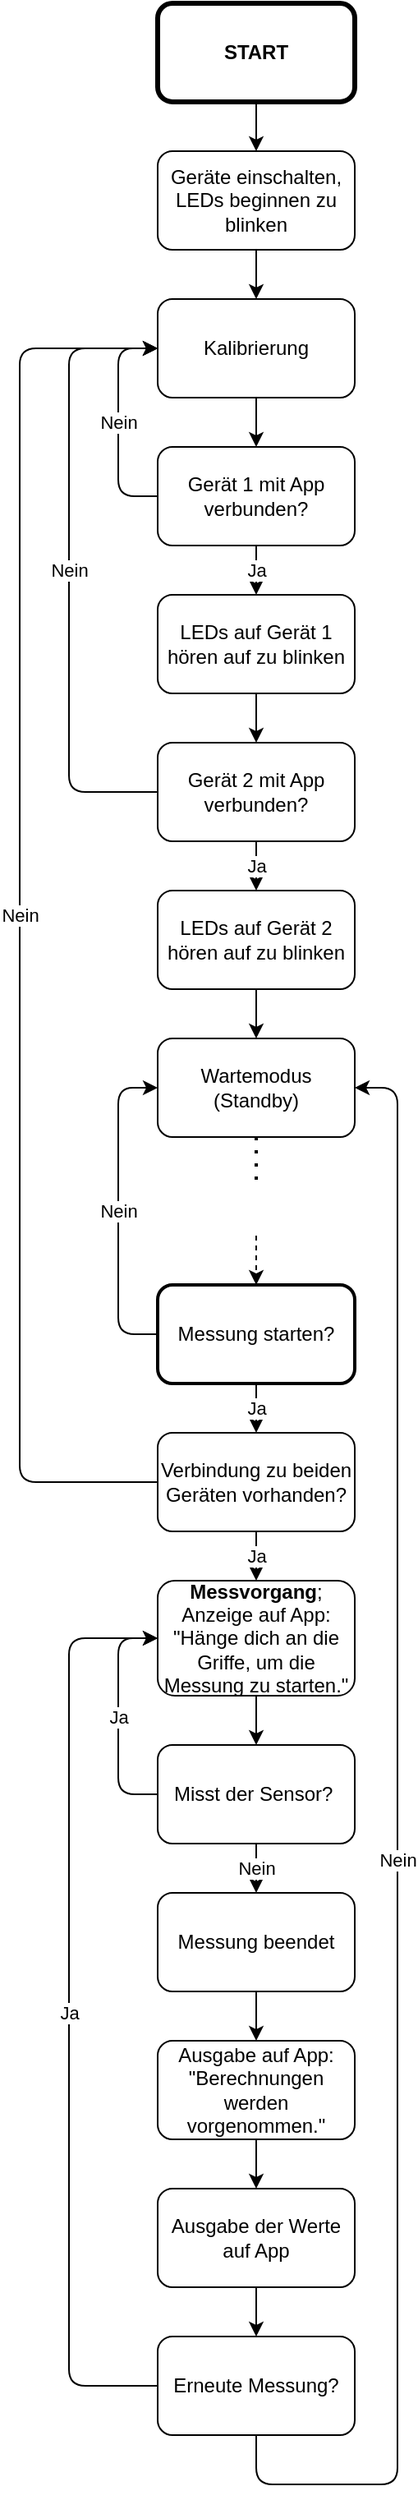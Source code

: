 <mxfile version="14.1.2" type="github">
  <diagram id="u70vDHpy1bNDIQnU0l4g" name="Page-1">
    <mxGraphModel dx="1157" dy="658" grid="1" gridSize="10" guides="1" tooltips="1" connect="1" arrows="1" fold="1" page="1" pageScale="1" pageWidth="827" pageHeight="1169" math="0" shadow="0">
      <root>
        <mxCell id="0" />
        <mxCell id="1" parent="0" />
        <mxCell id="IpWgFy5anoYlp_P7QClt-3" style="edgeStyle=orthogonalEdgeStyle;rounded=0;orthogonalLoop=1;jettySize=auto;html=1;exitX=0.5;exitY=1;exitDx=0;exitDy=0;entryX=0.5;entryY=0;entryDx=0;entryDy=0;" edge="1" parent="1" source="IpWgFy5anoYlp_P7QClt-1" target="IpWgFy5anoYlp_P7QClt-2">
          <mxGeometry relative="1" as="geometry" />
        </mxCell>
        <mxCell id="IpWgFy5anoYlp_P7QClt-1" value="START" style="rounded=1;whiteSpace=wrap;html=1;fontStyle=1;strokeWidth=3;" vertex="1" parent="1">
          <mxGeometry x="114" y="80" width="120" height="60" as="geometry" />
        </mxCell>
        <mxCell id="IpWgFy5anoYlp_P7QClt-6" style="edgeStyle=orthogonalEdgeStyle;rounded=0;orthogonalLoop=1;jettySize=auto;html=1;exitX=0.5;exitY=1;exitDx=0;exitDy=0;entryX=0.5;entryY=0;entryDx=0;entryDy=0;" edge="1" parent="1" source="IpWgFy5anoYlp_P7QClt-2">
          <mxGeometry relative="1" as="geometry">
            <mxPoint x="174" y="260" as="targetPoint" />
          </mxGeometry>
        </mxCell>
        <mxCell id="IpWgFy5anoYlp_P7QClt-2" value="Geräte einschalten, LEDs beginnen zu blinken" style="rounded=1;whiteSpace=wrap;html=1;" vertex="1" parent="1">
          <mxGeometry x="114" y="170" width="120" height="60" as="geometry" />
        </mxCell>
        <mxCell id="IpWgFy5anoYlp_P7QClt-28" value="Nein" style="edgeStyle=orthogonalEdgeStyle;rounded=1;orthogonalLoop=1;jettySize=auto;html=1;exitX=0;exitY=0.5;exitDx=0;exitDy=0;entryX=0;entryY=0.5;entryDx=0;entryDy=0;" edge="1" parent="1" source="IpWgFy5anoYlp_P7QClt-8" target="IpWgFy5anoYlp_P7QClt-9">
          <mxGeometry relative="1" as="geometry">
            <Array as="points">
              <mxPoint x="90" y="380" />
              <mxPoint x="90" y="290" />
            </Array>
          </mxGeometry>
        </mxCell>
        <mxCell id="IpWgFy5anoYlp_P7QClt-67" value="Ja" style="edgeStyle=orthogonalEdgeStyle;rounded=1;orthogonalLoop=1;jettySize=auto;html=1;exitX=0.5;exitY=1;exitDx=0;exitDy=0;entryX=0.5;entryY=0;entryDx=0;entryDy=0;" edge="1" parent="1" source="IpWgFy5anoYlp_P7QClt-8" target="IpWgFy5anoYlp_P7QClt-66">
          <mxGeometry relative="1" as="geometry" />
        </mxCell>
        <mxCell id="IpWgFy5anoYlp_P7QClt-8" value="Gerät 1 mit App verbunden?" style="rounded=1;whiteSpace=wrap;html=1;" vertex="1" parent="1">
          <mxGeometry x="114" y="350" width="120" height="60" as="geometry" />
        </mxCell>
        <mxCell id="IpWgFy5anoYlp_P7QClt-10" style="edgeStyle=orthogonalEdgeStyle;rounded=0;orthogonalLoop=1;jettySize=auto;html=1;exitX=0.5;exitY=1;exitDx=0;exitDy=0;entryX=0.5;entryY=0;entryDx=0;entryDy=0;" edge="1" parent="1" source="IpWgFy5anoYlp_P7QClt-9" target="IpWgFy5anoYlp_P7QClt-8">
          <mxGeometry relative="1" as="geometry" />
        </mxCell>
        <mxCell id="IpWgFy5anoYlp_P7QClt-9" value="Kalibrierung" style="rounded=1;whiteSpace=wrap;html=1;" vertex="1" parent="1">
          <mxGeometry x="114" y="260" width="120" height="60" as="geometry" />
        </mxCell>
        <mxCell id="IpWgFy5anoYlp_P7QClt-71" value="Ja" style="edgeStyle=orthogonalEdgeStyle;rounded=1;orthogonalLoop=1;jettySize=auto;html=1;exitX=0.5;exitY=1;exitDx=0;exitDy=0;entryX=0.5;entryY=0;entryDx=0;entryDy=0;" edge="1" parent="1" source="IpWgFy5anoYlp_P7QClt-11" target="IpWgFy5anoYlp_P7QClt-69">
          <mxGeometry relative="1" as="geometry" />
        </mxCell>
        <mxCell id="IpWgFy5anoYlp_P7QClt-74" value="Nein" style="edgeStyle=orthogonalEdgeStyle;rounded=1;orthogonalLoop=1;jettySize=auto;html=1;exitX=0;exitY=0.5;exitDx=0;exitDy=0;entryX=0;entryY=0.5;entryDx=0;entryDy=0;" edge="1" parent="1" source="IpWgFy5anoYlp_P7QClt-11" target="IpWgFy5anoYlp_P7QClt-9">
          <mxGeometry relative="1" as="geometry">
            <Array as="points">
              <mxPoint x="60" y="560" />
              <mxPoint x="60" y="290" />
            </Array>
          </mxGeometry>
        </mxCell>
        <mxCell id="IpWgFy5anoYlp_P7QClt-11" value="Gerät 2 mit App verbunden?" style="rounded=1;whiteSpace=wrap;html=1;" vertex="1" parent="1">
          <mxGeometry x="114" y="530" width="120" height="60" as="geometry" />
        </mxCell>
        <mxCell id="IpWgFy5anoYlp_P7QClt-36" value="Wartemodus (Standby)" style="rounded=1;whiteSpace=wrap;html=1;strokeWidth=1;gradientColor=none;" vertex="1" parent="1">
          <mxGeometry x="114" y="710" width="120" height="60" as="geometry" />
        </mxCell>
        <mxCell id="IpWgFy5anoYlp_P7QClt-54" value="Ja" style="edgeStyle=orthogonalEdgeStyle;rounded=1;orthogonalLoop=1;jettySize=auto;html=1;exitX=0.5;exitY=1;exitDx=0;exitDy=0;entryX=0.5;entryY=0;entryDx=0;entryDy=0;" edge="1" parent="1" source="IpWgFy5anoYlp_P7QClt-44" target="IpWgFy5anoYlp_P7QClt-51">
          <mxGeometry relative="1" as="geometry" />
        </mxCell>
        <mxCell id="IpWgFy5anoYlp_P7QClt-92" value="Nein" style="edgeStyle=orthogonalEdgeStyle;rounded=1;orthogonalLoop=1;jettySize=auto;html=1;exitX=0;exitY=0.5;exitDx=0;exitDy=0;entryX=0;entryY=0.5;entryDx=0;entryDy=0;" edge="1" parent="1" source="IpWgFy5anoYlp_P7QClt-44" target="IpWgFy5anoYlp_P7QClt-36">
          <mxGeometry relative="1" as="geometry">
            <Array as="points">
              <mxPoint x="90" y="890" />
              <mxPoint x="90" y="740" />
            </Array>
          </mxGeometry>
        </mxCell>
        <mxCell id="IpWgFy5anoYlp_P7QClt-44" value="Messung starten?" style="rounded=1;whiteSpace=wrap;html=1;strokeWidth=2;gradientColor=none;" vertex="1" parent="1">
          <mxGeometry x="114" y="860" width="120" height="60" as="geometry" />
        </mxCell>
        <mxCell id="IpWgFy5anoYlp_P7QClt-56" value="Ja" style="edgeStyle=orthogonalEdgeStyle;rounded=1;orthogonalLoop=1;jettySize=auto;html=1;exitX=0.5;exitY=1;exitDx=0;exitDy=0;entryX=0.5;entryY=0;entryDx=0;entryDy=0;" edge="1" parent="1" source="IpWgFy5anoYlp_P7QClt-51" target="IpWgFy5anoYlp_P7QClt-55">
          <mxGeometry relative="1" as="geometry" />
        </mxCell>
        <mxCell id="IpWgFy5anoYlp_P7QClt-93" value="Nein" style="edgeStyle=orthogonalEdgeStyle;rounded=1;orthogonalLoop=1;jettySize=auto;html=1;exitX=0;exitY=0.5;exitDx=0;exitDy=0;entryX=0;entryY=0.5;entryDx=0;entryDy=0;" edge="1" parent="1" source="IpWgFy5anoYlp_P7QClt-51" target="IpWgFy5anoYlp_P7QClt-9">
          <mxGeometry relative="1" as="geometry">
            <Array as="points">
              <mxPoint x="30" y="980" />
              <mxPoint x="30" y="290" />
            </Array>
          </mxGeometry>
        </mxCell>
        <mxCell id="IpWgFy5anoYlp_P7QClt-51" value="Verbindung zu beiden Geräten vorhanden?" style="rounded=1;whiteSpace=wrap;html=1;strokeWidth=1;gradientColor=none;" vertex="1" parent="1">
          <mxGeometry x="114" y="950" width="120" height="60" as="geometry" />
        </mxCell>
        <mxCell id="IpWgFy5anoYlp_P7QClt-76" style="edgeStyle=orthogonalEdgeStyle;rounded=1;orthogonalLoop=1;jettySize=auto;html=1;exitX=0.5;exitY=1;exitDx=0;exitDy=0;entryX=0.5;entryY=0;entryDx=0;entryDy=0;" edge="1" parent="1" source="IpWgFy5anoYlp_P7QClt-55" target="IpWgFy5anoYlp_P7QClt-75">
          <mxGeometry relative="1" as="geometry" />
        </mxCell>
        <mxCell id="IpWgFy5anoYlp_P7QClt-55" value="&lt;b&gt;Messvorgang&lt;/b&gt;; Anzeige auf App: &quot;Hänge dich an die Griffe, um die Messung zu starten.&quot;" style="rounded=1;whiteSpace=wrap;html=1;strokeWidth=1;gradientColor=none;" vertex="1" parent="1">
          <mxGeometry x="114" y="1040" width="120" height="70" as="geometry" />
        </mxCell>
        <mxCell id="IpWgFy5anoYlp_P7QClt-64" value="" style="endArrow=classic;html=1;dashed=1;entryX=0.5;entryY=0;entryDx=0;entryDy=0;" edge="1" parent="1" target="IpWgFy5anoYlp_P7QClt-44">
          <mxGeometry width="50" height="50" relative="1" as="geometry">
            <mxPoint x="174" y="830" as="sourcePoint" />
            <mxPoint x="264" y="980" as="targetPoint" />
          </mxGeometry>
        </mxCell>
        <mxCell id="IpWgFy5anoYlp_P7QClt-65" value="" style="endArrow=none;dashed=1;html=1;dashPattern=1 3;strokeWidth=2;exitX=0.5;exitY=1;exitDx=0;exitDy=0;" edge="1" parent="1" source="IpWgFy5anoYlp_P7QClt-36">
          <mxGeometry width="50" height="50" relative="1" as="geometry">
            <mxPoint x="420" y="530" as="sourcePoint" />
            <mxPoint x="174" y="800" as="targetPoint" />
          </mxGeometry>
        </mxCell>
        <mxCell id="IpWgFy5anoYlp_P7QClt-68" style="edgeStyle=orthogonalEdgeStyle;rounded=1;orthogonalLoop=1;jettySize=auto;html=1;exitX=0.5;exitY=1;exitDx=0;exitDy=0;entryX=0.5;entryY=0;entryDx=0;entryDy=0;" edge="1" parent="1" source="IpWgFy5anoYlp_P7QClt-66" target="IpWgFy5anoYlp_P7QClt-11">
          <mxGeometry relative="1" as="geometry" />
        </mxCell>
        <mxCell id="IpWgFy5anoYlp_P7QClt-66" value="LEDs auf Gerät 1 hören auf zu blinken" style="rounded=1;whiteSpace=wrap;html=1;strokeWidth=1;gradientColor=none;" vertex="1" parent="1">
          <mxGeometry x="114" y="440" width="120" height="60" as="geometry" />
        </mxCell>
        <mxCell id="IpWgFy5anoYlp_P7QClt-70" style="edgeStyle=orthogonalEdgeStyle;rounded=1;orthogonalLoop=1;jettySize=auto;html=1;exitX=0.5;exitY=1;exitDx=0;exitDy=0;entryX=0.5;entryY=0;entryDx=0;entryDy=0;" edge="1" parent="1" source="IpWgFy5anoYlp_P7QClt-69" target="IpWgFy5anoYlp_P7QClt-36">
          <mxGeometry relative="1" as="geometry">
            <mxPoint x="174" y="710" as="targetPoint" />
          </mxGeometry>
        </mxCell>
        <mxCell id="IpWgFy5anoYlp_P7QClt-69" value="LEDs auf Gerät 2 hören auf zu blinken" style="rounded=1;whiteSpace=wrap;html=1;strokeWidth=1;gradientColor=none;" vertex="1" parent="1">
          <mxGeometry x="114" y="620" width="120" height="60" as="geometry" />
        </mxCell>
        <mxCell id="IpWgFy5anoYlp_P7QClt-77" value="Ja" style="edgeStyle=orthogonalEdgeStyle;rounded=1;orthogonalLoop=1;jettySize=auto;html=1;exitX=0;exitY=0.5;exitDx=0;exitDy=0;entryX=0;entryY=0.5;entryDx=0;entryDy=0;" edge="1" parent="1" source="IpWgFy5anoYlp_P7QClt-75" target="IpWgFy5anoYlp_P7QClt-55">
          <mxGeometry relative="1" as="geometry">
            <Array as="points">
              <mxPoint x="90" y="1170" />
              <mxPoint x="90" y="1075" />
            </Array>
          </mxGeometry>
        </mxCell>
        <mxCell id="IpWgFy5anoYlp_P7QClt-79" value="Nein" style="edgeStyle=orthogonalEdgeStyle;rounded=1;orthogonalLoop=1;jettySize=auto;html=1;exitX=0.5;exitY=1;exitDx=0;exitDy=0;entryX=0.5;entryY=0;entryDx=0;entryDy=0;" edge="1" parent="1" source="IpWgFy5anoYlp_P7QClt-75" target="IpWgFy5anoYlp_P7QClt-78">
          <mxGeometry relative="1" as="geometry" />
        </mxCell>
        <mxCell id="IpWgFy5anoYlp_P7QClt-75" value="Misst der Sensor?&amp;nbsp;" style="rounded=1;whiteSpace=wrap;html=1;strokeWidth=1;gradientColor=none;" vertex="1" parent="1">
          <mxGeometry x="114" y="1140" width="120" height="60" as="geometry" />
        </mxCell>
        <mxCell id="IpWgFy5anoYlp_P7QClt-81" style="edgeStyle=orthogonalEdgeStyle;rounded=1;orthogonalLoop=1;jettySize=auto;html=1;exitX=0.5;exitY=1;exitDx=0;exitDy=0;" edge="1" parent="1" source="IpWgFy5anoYlp_P7QClt-78" target="IpWgFy5anoYlp_P7QClt-80">
          <mxGeometry relative="1" as="geometry" />
        </mxCell>
        <mxCell id="IpWgFy5anoYlp_P7QClt-78" value="Messung beendet" style="rounded=1;whiteSpace=wrap;html=1;strokeWidth=1;gradientColor=none;" vertex="1" parent="1">
          <mxGeometry x="114" y="1230" width="120" height="60" as="geometry" />
        </mxCell>
        <mxCell id="IpWgFy5anoYlp_P7QClt-83" style="edgeStyle=orthogonalEdgeStyle;rounded=1;orthogonalLoop=1;jettySize=auto;html=1;exitX=0.5;exitY=1;exitDx=0;exitDy=0;entryX=0.5;entryY=0;entryDx=0;entryDy=0;" edge="1" parent="1" source="IpWgFy5anoYlp_P7QClt-80" target="IpWgFy5anoYlp_P7QClt-82">
          <mxGeometry relative="1" as="geometry" />
        </mxCell>
        <mxCell id="IpWgFy5anoYlp_P7QClt-80" value="Ausgabe auf App: &quot;Berechnungen werden vorgenommen.&quot;" style="rounded=1;whiteSpace=wrap;html=1;strokeWidth=1;gradientColor=none;" vertex="1" parent="1">
          <mxGeometry x="114" y="1320" width="120" height="60" as="geometry" />
        </mxCell>
        <mxCell id="IpWgFy5anoYlp_P7QClt-89" style="edgeStyle=orthogonalEdgeStyle;rounded=1;orthogonalLoop=1;jettySize=auto;html=1;exitX=0.5;exitY=1;exitDx=0;exitDy=0;entryX=0.5;entryY=0;entryDx=0;entryDy=0;" edge="1" parent="1" source="IpWgFy5anoYlp_P7QClt-82" target="IpWgFy5anoYlp_P7QClt-88">
          <mxGeometry relative="1" as="geometry" />
        </mxCell>
        <mxCell id="IpWgFy5anoYlp_P7QClt-82" value="Ausgabe der Werte auf App" style="rounded=1;whiteSpace=wrap;html=1;strokeWidth=1;gradientColor=none;" vertex="1" parent="1">
          <mxGeometry x="114" y="1410" width="120" height="60" as="geometry" />
        </mxCell>
        <mxCell id="IpWgFy5anoYlp_P7QClt-90" value="Ja" style="edgeStyle=orthogonalEdgeStyle;rounded=1;orthogonalLoop=1;jettySize=auto;html=1;exitX=0;exitY=0.5;exitDx=0;exitDy=0;entryX=0;entryY=0.5;entryDx=0;entryDy=0;" edge="1" parent="1" source="IpWgFy5anoYlp_P7QClt-88" target="IpWgFy5anoYlp_P7QClt-55">
          <mxGeometry relative="1" as="geometry">
            <Array as="points">
              <mxPoint x="60" y="1530" />
              <mxPoint x="60" y="1075" />
            </Array>
          </mxGeometry>
        </mxCell>
        <mxCell id="IpWgFy5anoYlp_P7QClt-94" value="Nein" style="edgeStyle=orthogonalEdgeStyle;rounded=1;orthogonalLoop=1;jettySize=auto;html=1;exitX=0.5;exitY=1;exitDx=0;exitDy=0;entryX=1;entryY=0.5;entryDx=0;entryDy=0;" edge="1" parent="1" source="IpWgFy5anoYlp_P7QClt-88" target="IpWgFy5anoYlp_P7QClt-36">
          <mxGeometry relative="1" as="geometry">
            <Array as="points">
              <mxPoint x="174" y="1590" />
              <mxPoint x="260" y="1590" />
              <mxPoint x="260" y="740" />
            </Array>
          </mxGeometry>
        </mxCell>
        <mxCell id="IpWgFy5anoYlp_P7QClt-88" value="Erneute Messung?" style="rounded=1;whiteSpace=wrap;html=1;strokeWidth=1;gradientColor=none;" vertex="1" parent="1">
          <mxGeometry x="114" y="1500" width="120" height="60" as="geometry" />
        </mxCell>
      </root>
    </mxGraphModel>
  </diagram>
</mxfile>
